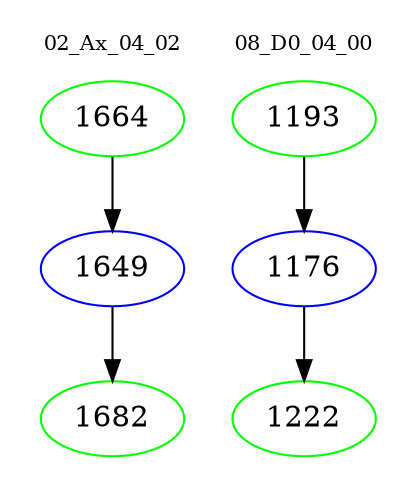 digraph{
subgraph cluster_0 {
color = white
label = "02_Ax_04_02";
fontsize=10;
T0_1664 [label="1664", color="green"]
T0_1664 -> T0_1649 [color="black"]
T0_1649 [label="1649", color="blue"]
T0_1649 -> T0_1682 [color="black"]
T0_1682 [label="1682", color="green"]
}
subgraph cluster_1 {
color = white
label = "08_D0_04_00";
fontsize=10;
T1_1193 [label="1193", color="green"]
T1_1193 -> T1_1176 [color="black"]
T1_1176 [label="1176", color="blue"]
T1_1176 -> T1_1222 [color="black"]
T1_1222 [label="1222", color="green"]
}
}
